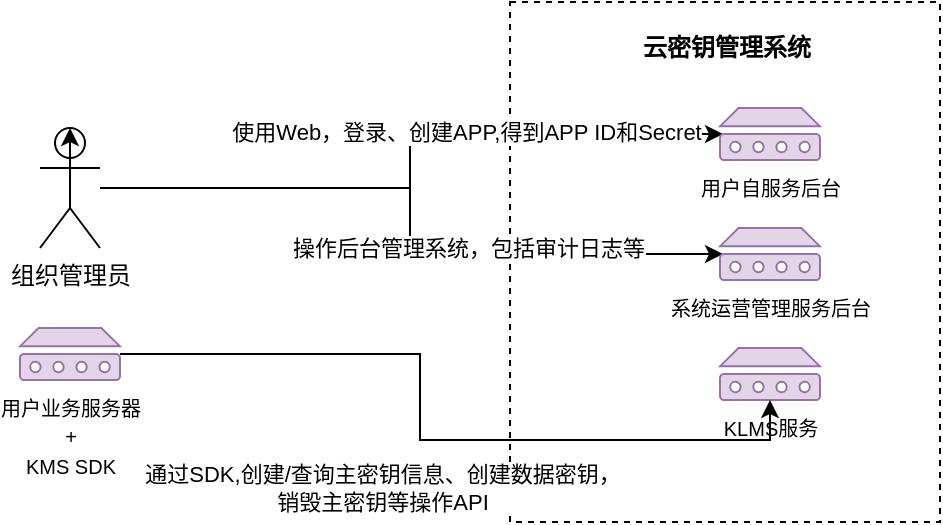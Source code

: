 <mxfile version="14.5.10" type="github">
  <diagram id="Ost19GGUzA_I3IMaP9q7" name="Page-1">
    <mxGraphModel dx="945" dy="1844" grid="1" gridSize="10" guides="1" tooltips="1" connect="1" arrows="1" fold="1" page="1" pageScale="1" pageWidth="827" pageHeight="1169" math="0" shadow="0">
      <root>
        <mxCell id="0" />
        <mxCell id="1" parent="0" />
        <mxCell id="QgCOeL-p_vlZ4WeEQOBY-1" value="" style="rounded=0;whiteSpace=wrap;html=1;dashed=1;" vertex="1" parent="1">
          <mxGeometry x="435" y="-583" width="215" height="260" as="geometry" />
        </mxCell>
        <mxCell id="QgCOeL-p_vlZ4WeEQOBY-2" style="edgeStyle=orthogonalEdgeStyle;rounded=0;orthogonalLoop=1;jettySize=auto;html=1;entryX=0.03;entryY=0.5;entryDx=0;entryDy=0;entryPerimeter=0;" edge="1" parent="1" source="QgCOeL-p_vlZ4WeEQOBY-4" target="QgCOeL-p_vlZ4WeEQOBY-5">
          <mxGeometry relative="1" as="geometry">
            <mxPoint x="420" y="-470" as="targetPoint" />
          </mxGeometry>
        </mxCell>
        <mxCell id="QgCOeL-p_vlZ4WeEQOBY-3" value="使用Web，登录、创建APP,得到APP ID和Secret" style="edgeLabel;html=1;align=center;verticalAlign=middle;resizable=0;points=[];" vertex="1" connectable="0" parent="QgCOeL-p_vlZ4WeEQOBY-2">
          <mxGeometry x="0.241" y="1" relative="1" as="geometry">
            <mxPoint as="offset" />
          </mxGeometry>
        </mxCell>
        <mxCell id="QgCOeL-p_vlZ4WeEQOBY-15" style="edgeStyle=orthogonalEdgeStyle;rounded=0;orthogonalLoop=1;jettySize=auto;html=1;entryX=0.03;entryY=0.5;entryDx=0;entryDy=0;entryPerimeter=0;" edge="1" parent="1" source="QgCOeL-p_vlZ4WeEQOBY-4" target="QgCOeL-p_vlZ4WeEQOBY-13">
          <mxGeometry relative="1" as="geometry" />
        </mxCell>
        <mxCell id="QgCOeL-p_vlZ4WeEQOBY-16" value="操作后台管理系统，包括审计日志等" style="edgeLabel;html=1;align=center;verticalAlign=middle;resizable=0;points=[];" vertex="1" connectable="0" parent="QgCOeL-p_vlZ4WeEQOBY-15">
          <mxGeometry x="0.26" y="3" relative="1" as="geometry">
            <mxPoint as="offset" />
          </mxGeometry>
        </mxCell>
        <mxCell id="QgCOeL-p_vlZ4WeEQOBY-4" value="组织管理员" style="shape=umlActor;verticalLabelPosition=bottom;verticalAlign=top;html=1;outlineConnect=0;" vertex="1" parent="1">
          <mxGeometry x="200" y="-520" width="30" height="60" as="geometry" />
        </mxCell>
        <mxCell id="QgCOeL-p_vlZ4WeEQOBY-5" value="&lt;font size=&quot;1&quot;&gt;用户自服务后台&lt;br&gt;&lt;/font&gt;" style="aspect=fixed;pointerEvents=1;shadow=0;dashed=0;html=1;strokeColor=#9673a6;labelPosition=center;verticalLabelPosition=bottom;verticalAlign=top;align=center;fillColor=#e1d5e7;shape=mxgraph.mscae.enterprise.device" vertex="1" parent="1">
          <mxGeometry x="540" y="-530" width="50" height="26" as="geometry" />
        </mxCell>
        <mxCell id="QgCOeL-p_vlZ4WeEQOBY-6" style="edgeStyle=orthogonalEdgeStyle;rounded=0;orthogonalLoop=1;jettySize=auto;html=1;exitX=0.5;exitY=1;exitDx=0;exitDy=0;exitPerimeter=0;" edge="1" parent="1" source="QgCOeL-p_vlZ4WeEQOBY-5" target="QgCOeL-p_vlZ4WeEQOBY-5">
          <mxGeometry relative="1" as="geometry" />
        </mxCell>
        <mxCell id="QgCOeL-p_vlZ4WeEQOBY-7" value="&lt;span style=&quot;font-size: 12px&quot;&gt;云密钥管理系统&lt;/span&gt;" style="text;strokeColor=none;fillColor=none;html=1;fontSize=24;fontStyle=1;verticalAlign=middle;align=center;dashed=1;" vertex="1" parent="1">
          <mxGeometry x="462.5" y="-584" width="160" height="40" as="geometry" />
        </mxCell>
        <mxCell id="QgCOeL-p_vlZ4WeEQOBY-8" value="&lt;font size=&quot;1&quot;&gt;KLMS服务&lt;br&gt;&lt;/font&gt;" style="aspect=fixed;pointerEvents=1;shadow=0;dashed=0;html=1;strokeColor=#9673a6;labelPosition=center;verticalLabelPosition=bottom;verticalAlign=top;align=center;fillColor=#e1d5e7;shape=mxgraph.mscae.enterprise.device" vertex="1" parent="1">
          <mxGeometry x="540" y="-410" width="50" height="26" as="geometry" />
        </mxCell>
        <mxCell id="QgCOeL-p_vlZ4WeEQOBY-9" style="edgeStyle=orthogonalEdgeStyle;rounded=0;orthogonalLoop=1;jettySize=auto;html=1;entryX=0.5;entryY=1;entryDx=0;entryDy=0;entryPerimeter=0;" edge="1" parent="1" source="QgCOeL-p_vlZ4WeEQOBY-11" target="QgCOeL-p_vlZ4WeEQOBY-8">
          <mxGeometry relative="1" as="geometry" />
        </mxCell>
        <mxCell id="QgCOeL-p_vlZ4WeEQOBY-10" value="通过SDK,创建/查询主密钥信息、创建数据密钥，&lt;br&gt;销毁主密钥等操作API" style="edgeLabel;html=1;align=center;verticalAlign=middle;resizable=0;points=[];" vertex="1" connectable="0" parent="QgCOeL-p_vlZ4WeEQOBY-9">
          <mxGeometry x="0.035" y="4" relative="1" as="geometry">
            <mxPoint x="-27" y="28" as="offset" />
          </mxGeometry>
        </mxCell>
        <mxCell id="QgCOeL-p_vlZ4WeEQOBY-11" value="&lt;font size=&quot;1&quot;&gt;用户业务服务器&lt;br&gt;+&lt;br&gt;KMS SDK&lt;br&gt;&lt;/font&gt;" style="aspect=fixed;pointerEvents=1;shadow=0;dashed=0;html=1;strokeColor=#9673a6;labelPosition=center;verticalLabelPosition=bottom;verticalAlign=top;align=center;fillColor=#e1d5e7;shape=mxgraph.mscae.enterprise.device" vertex="1" parent="1">
          <mxGeometry x="190" y="-420" width="50" height="26" as="geometry" />
        </mxCell>
        <mxCell id="QgCOeL-p_vlZ4WeEQOBY-12" style="edgeStyle=orthogonalEdgeStyle;rounded=0;orthogonalLoop=1;jettySize=auto;html=1;exitX=0.5;exitY=0.5;exitDx=0;exitDy=0;exitPerimeter=0;entryX=0.5;entryY=0;entryDx=0;entryDy=0;entryPerimeter=0;" edge="1" parent="1" source="QgCOeL-p_vlZ4WeEQOBY-4" target="QgCOeL-p_vlZ4WeEQOBY-4">
          <mxGeometry relative="1" as="geometry" />
        </mxCell>
        <mxCell id="QgCOeL-p_vlZ4WeEQOBY-13" value="&lt;font size=&quot;1&quot;&gt;系统运营管理服务后台&lt;br&gt;&lt;/font&gt;" style="aspect=fixed;pointerEvents=1;shadow=0;dashed=0;html=1;strokeColor=#9673a6;labelPosition=center;verticalLabelPosition=bottom;verticalAlign=top;align=center;fillColor=#e1d5e7;shape=mxgraph.mscae.enterprise.device" vertex="1" parent="1">
          <mxGeometry x="540" y="-470" width="50" height="26" as="geometry" />
        </mxCell>
      </root>
    </mxGraphModel>
  </diagram>
</mxfile>
